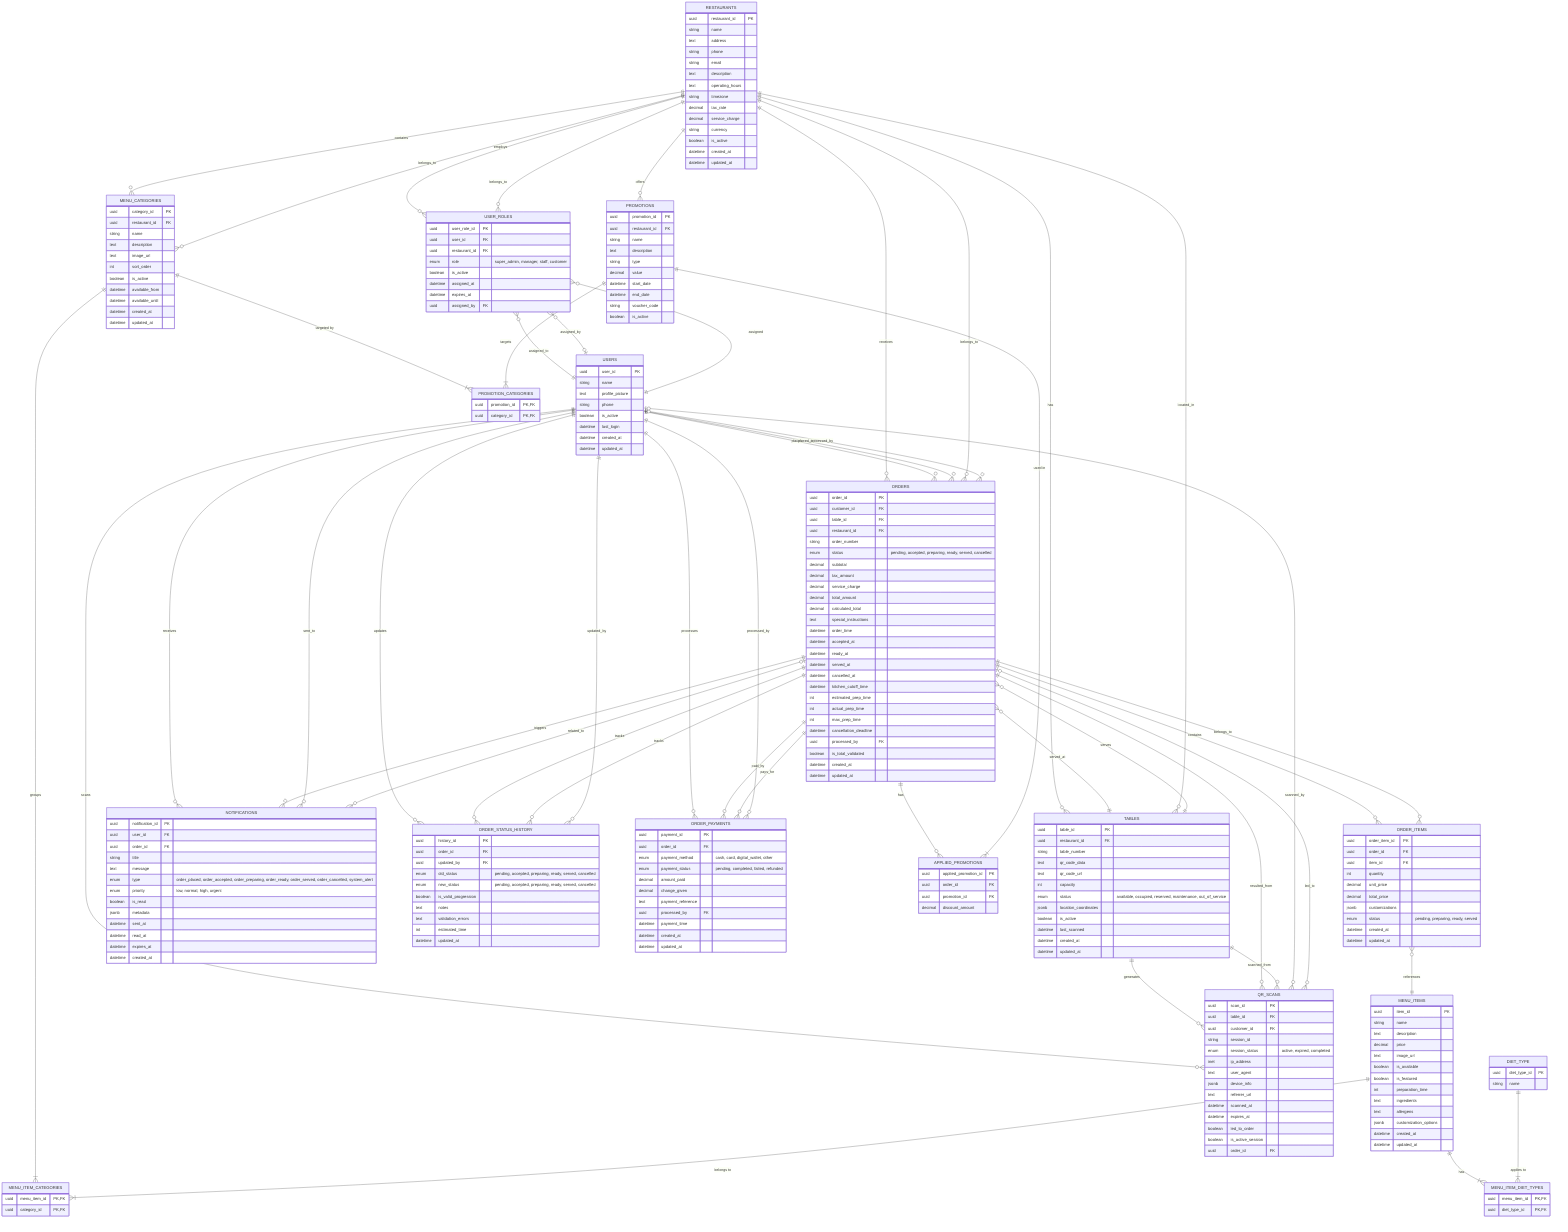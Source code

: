 erDiagram
    RESTAURANTS {
        uuid restaurant_id PK
        string name
        text address
        string phone
        string email
        text description
        text operating_hours
        string timezone
        decimal tax_rate
        decimal service_charge
        string currency
        boolean is_active
        datetime created_at
        datetime updated_at
    }

    USERS {
        uuid user_id PK
        string name
        text profile_picture
        string phone
        boolean is_active
        datetime last_login
        datetime created_at
        datetime updated_at
    }

    USER_ROLES {
        uuid user_role_id PK
        uuid user_id FK
        uuid restaurant_id FK
        enum role "super_admin, manager, staff, customer"
        boolean is_active
        datetime assigned_at
        datetime expires_at
        uuid assigned_by FK
    }

    TABLES {
        uuid table_id PK
        uuid restaurant_id FK
        string table_number
        text qr_code_data
        text qr_code_url
        int capacity
        enum status "available, occupied, reserved, maintenance, out_of_service"
        jsonb location_coordinates
        boolean is_active
        datetime last_scanned
        datetime created_at
        datetime updated_at
    }

    MENU_CATEGORIES {
        uuid category_id PK
        uuid restaurant_id FK
        string name
        text description
        text image_url
        int sort_order
        boolean is_active
        datetime available_from
        datetime available_until
        datetime created_at
        datetime updated_at
    }

    MENU_ITEMS {
        uuid item_id PK
        string name
        text description
        decimal price
        text image_url
        boolean is_available
        boolean is_featured
        int preparation_time
        text ingredients
        text allergens
        jsonb customization_options
        datetime created_at
        datetime updated_at
    }

    MENU_ITEM_CATEGORIES {
        uuid menu_item_id PK, FK
        uuid category_id PK, FK
    }

    ORDERS {
        uuid order_id PK
        uuid customer_id FK
        uuid table_id FK
        uuid restaurant_id FK
        string order_number
        enum status "pending, accepted, preparing, ready, served, cancelled"
        decimal subtotal
        decimal tax_amount
        decimal service_charge
        decimal total_amount
        decimal calculated_total
        text special_instructions
        datetime order_time
        datetime accepted_at
        datetime ready_at
        datetime served_at
        datetime cancelled_at
        datetime kitchen_cutoff_time
        int estimated_prep_time
        int actual_prep_time
        int max_prep_time
        datetime cancellation_deadline
        uuid processed_by FK
        boolean is_total_validated
        datetime created_at
        datetime updated_at
    }

    ORDER_ITEMS {
        uuid order_item_id PK
        uuid order_id FK
        uuid item_id FK
        int quantity
        decimal unit_price
        decimal total_price
        jsonb customizations
        enum status "pending, preparing, ready, served"
        datetime created_at
        datetime updated_at
    }

    NOTIFICATIONS {
        uuid notification_id PK
        uuid user_id FK
        uuid order_id FK
        string title
        text message
        enum type "order_placed, order_accepted, order_preparing, order_ready, order_served, order_cancelled, system_alert"
        enum priority "low, normal, high, urgent"
        boolean is_read
        jsonb metadata
        datetime sent_at
        datetime read_at
        datetime expires_at
        datetime created_at
    }

    QR_SCANS {
        uuid scan_id PK
        uuid table_id FK
        uuid customer_id FK
        string session_id
        enum session_status "active, expired, completed"
        inet ip_address
        text user_agent
        jsonb device_info
        text referrer_url
        datetime scanned_at
        datetime expires_at
        boolean led_to_order
        boolean is_active_session
        uuid order_id FK
    }

    ORDER_STATUS_HISTORY {
        uuid history_id PK
        uuid order_id FK
        uuid updated_by FK
        enum old_status "pending, accepted, preparing, ready, served, cancelled"
        enum new_status "pending, accepted, preparing, ready, served, cancelled"
        boolean is_valid_progression
        text notes
        text validation_errors
        int estimated_time
        datetime updated_at
    }

    ORDER_PAYMENTS {
        uuid payment_id PK
        uuid order_id FK
        enum payment_method "cash, card, digital_wallet, other"
        enum payment_status "pending, completed, failed, refunded"
        decimal amount_paid
        decimal change_given
        text payment_reference
        uuid processed_by FK
        datetime payment_time
        datetime created_at
        datetime updated_at
    }

    DIET_TYPE {
        uuid diet_type_id PK
        string name
    }

    MENU_ITEM_DIET_TYPES {
        uuid menu_item_id PK, FK
        uuid diet_type_id PK, FK
    }

    PROMOTIONS {
        uuid promotion_id PK
        uuid restaurant_id FK
        string name
        text description
        string type
        decimal value
        datetime start_date
        datetime end_date
        string voucher_code
        boolean is_active
    }

    APPLIED_PROMOTIONS {
        uuid applied_promotion_id PK
        uuid order_id FK
        uuid promotion_id FK
        decimal discount_amount
    }

    PROMOTION_CATEGORIES {
        uuid promotion_id PK, FK
        uuid category_id PK, FK
    }

    RESTAURANTS ||--o{ USER_ROLES : "employs"
    RESTAURANTS ||--o{ TABLES : "has"
    RESTAURANTS ||--o{ MENU_CATEGORIES : "contains"
    RESTAURANTS ||--o{ ORDERS : "receives"
    RESTAURANTS ||--o{ PROMOTIONS : "offers"
    USERS ||--o{ USER_ROLES : "assigned"
    USERS ||--o{ ORDERS : "places"
    USERS ||--o{ NOTIFICATIONS : "receives"
    USERS ||--o{ ORDER_STATUS_HISTORY : "updates"
    USERS ||--o{ QR_SCANS : "scans"
    USERS ||--o{ ORDER_PAYMENTS : "processes"
    USER_ROLES }o--|| RESTAURANTS : "belongs_to"
    USER_ROLES }o--|| USERS : "assigned_to"
    USER_ROLES }o--o| USERS : "assigned_by"
    TABLES }o--|| RESTAURANTS : "located_in"
    TABLES ||--o{ ORDERS : "serves"
    TABLES ||--o{ QR_SCANS : "generates"
    MENU_CATEGORIES }o--|| RESTAURANTS : "belongs_to"
    MENU_CATEGORIES ||--|{ MENU_ITEM_CATEGORIES : "groups"
    MENU_CATEGORIES ||--|{ PROMOTION_CATEGORIES : "targeted by"
    MENU_ITEMS ||--|{ MENU_ITEM_CATEGORIES : "belongs to"
    ORDERS }o--|| USERS : "placed_by"
    ORDERS }o--|| TABLES : "served_at"
    ORDERS }o--|| RESTAURANTS : "belongs_to"
    ORDERS }o--o| USERS : "processed_by"
    ORDERS ||--o{ ORDER_ITEMS : "contains"
    ORDERS ||--o{ NOTIFICATIONS : "triggers"
    ORDERS ||--o{ ORDER_STATUS_HISTORY : "tracks"
    ORDERS ||--o{ ORDER_PAYMENTS : "paid_by"
    ORDERS ||--o{ QR_SCANS : "resulted_from"
    ORDERS ||--o{ APPLIED_PROMOTIONS : "has"
    ORDER_ITEMS }o--|| ORDERS : "belongs_to"
    ORDER_ITEMS }o--|| MENU_ITEMS : "references"
    NOTIFICATIONS }o--|| USERS : "sent_to"
    NOTIFICATIONS }o--o| ORDERS : "related_to"
    QR_SCANS }o--|| TABLES : "scanned_from"
    QR_SCANS }o--o| USERS : "scanned_by"
    QR_SCANS }o--o| ORDERS : "led_to"
    ORDER_STATUS_HISTORY }o--|| ORDERS : "tracks"
    ORDER_STATUS_HISTORY }o--|| USERS : "updated_by"
    ORDER_PAYMENTS }o--|| ORDERS : "pays_for"
    ORDER_PAYMENTS }o--|| USERS : "processed_by"
    MENU_ITEMS ||--|{ MENU_ITEM_DIET_TYPES : "has"
    DIET_TYPE ||--|{ MENU_ITEM_DIET_TYPES : "applies to"
    PROMOTIONS ||--|{ APPLIED_PROMOTIONS : "used in"
    PROMOTIONS ||--|{ PROMOTION_CATEGORIES : "targets"